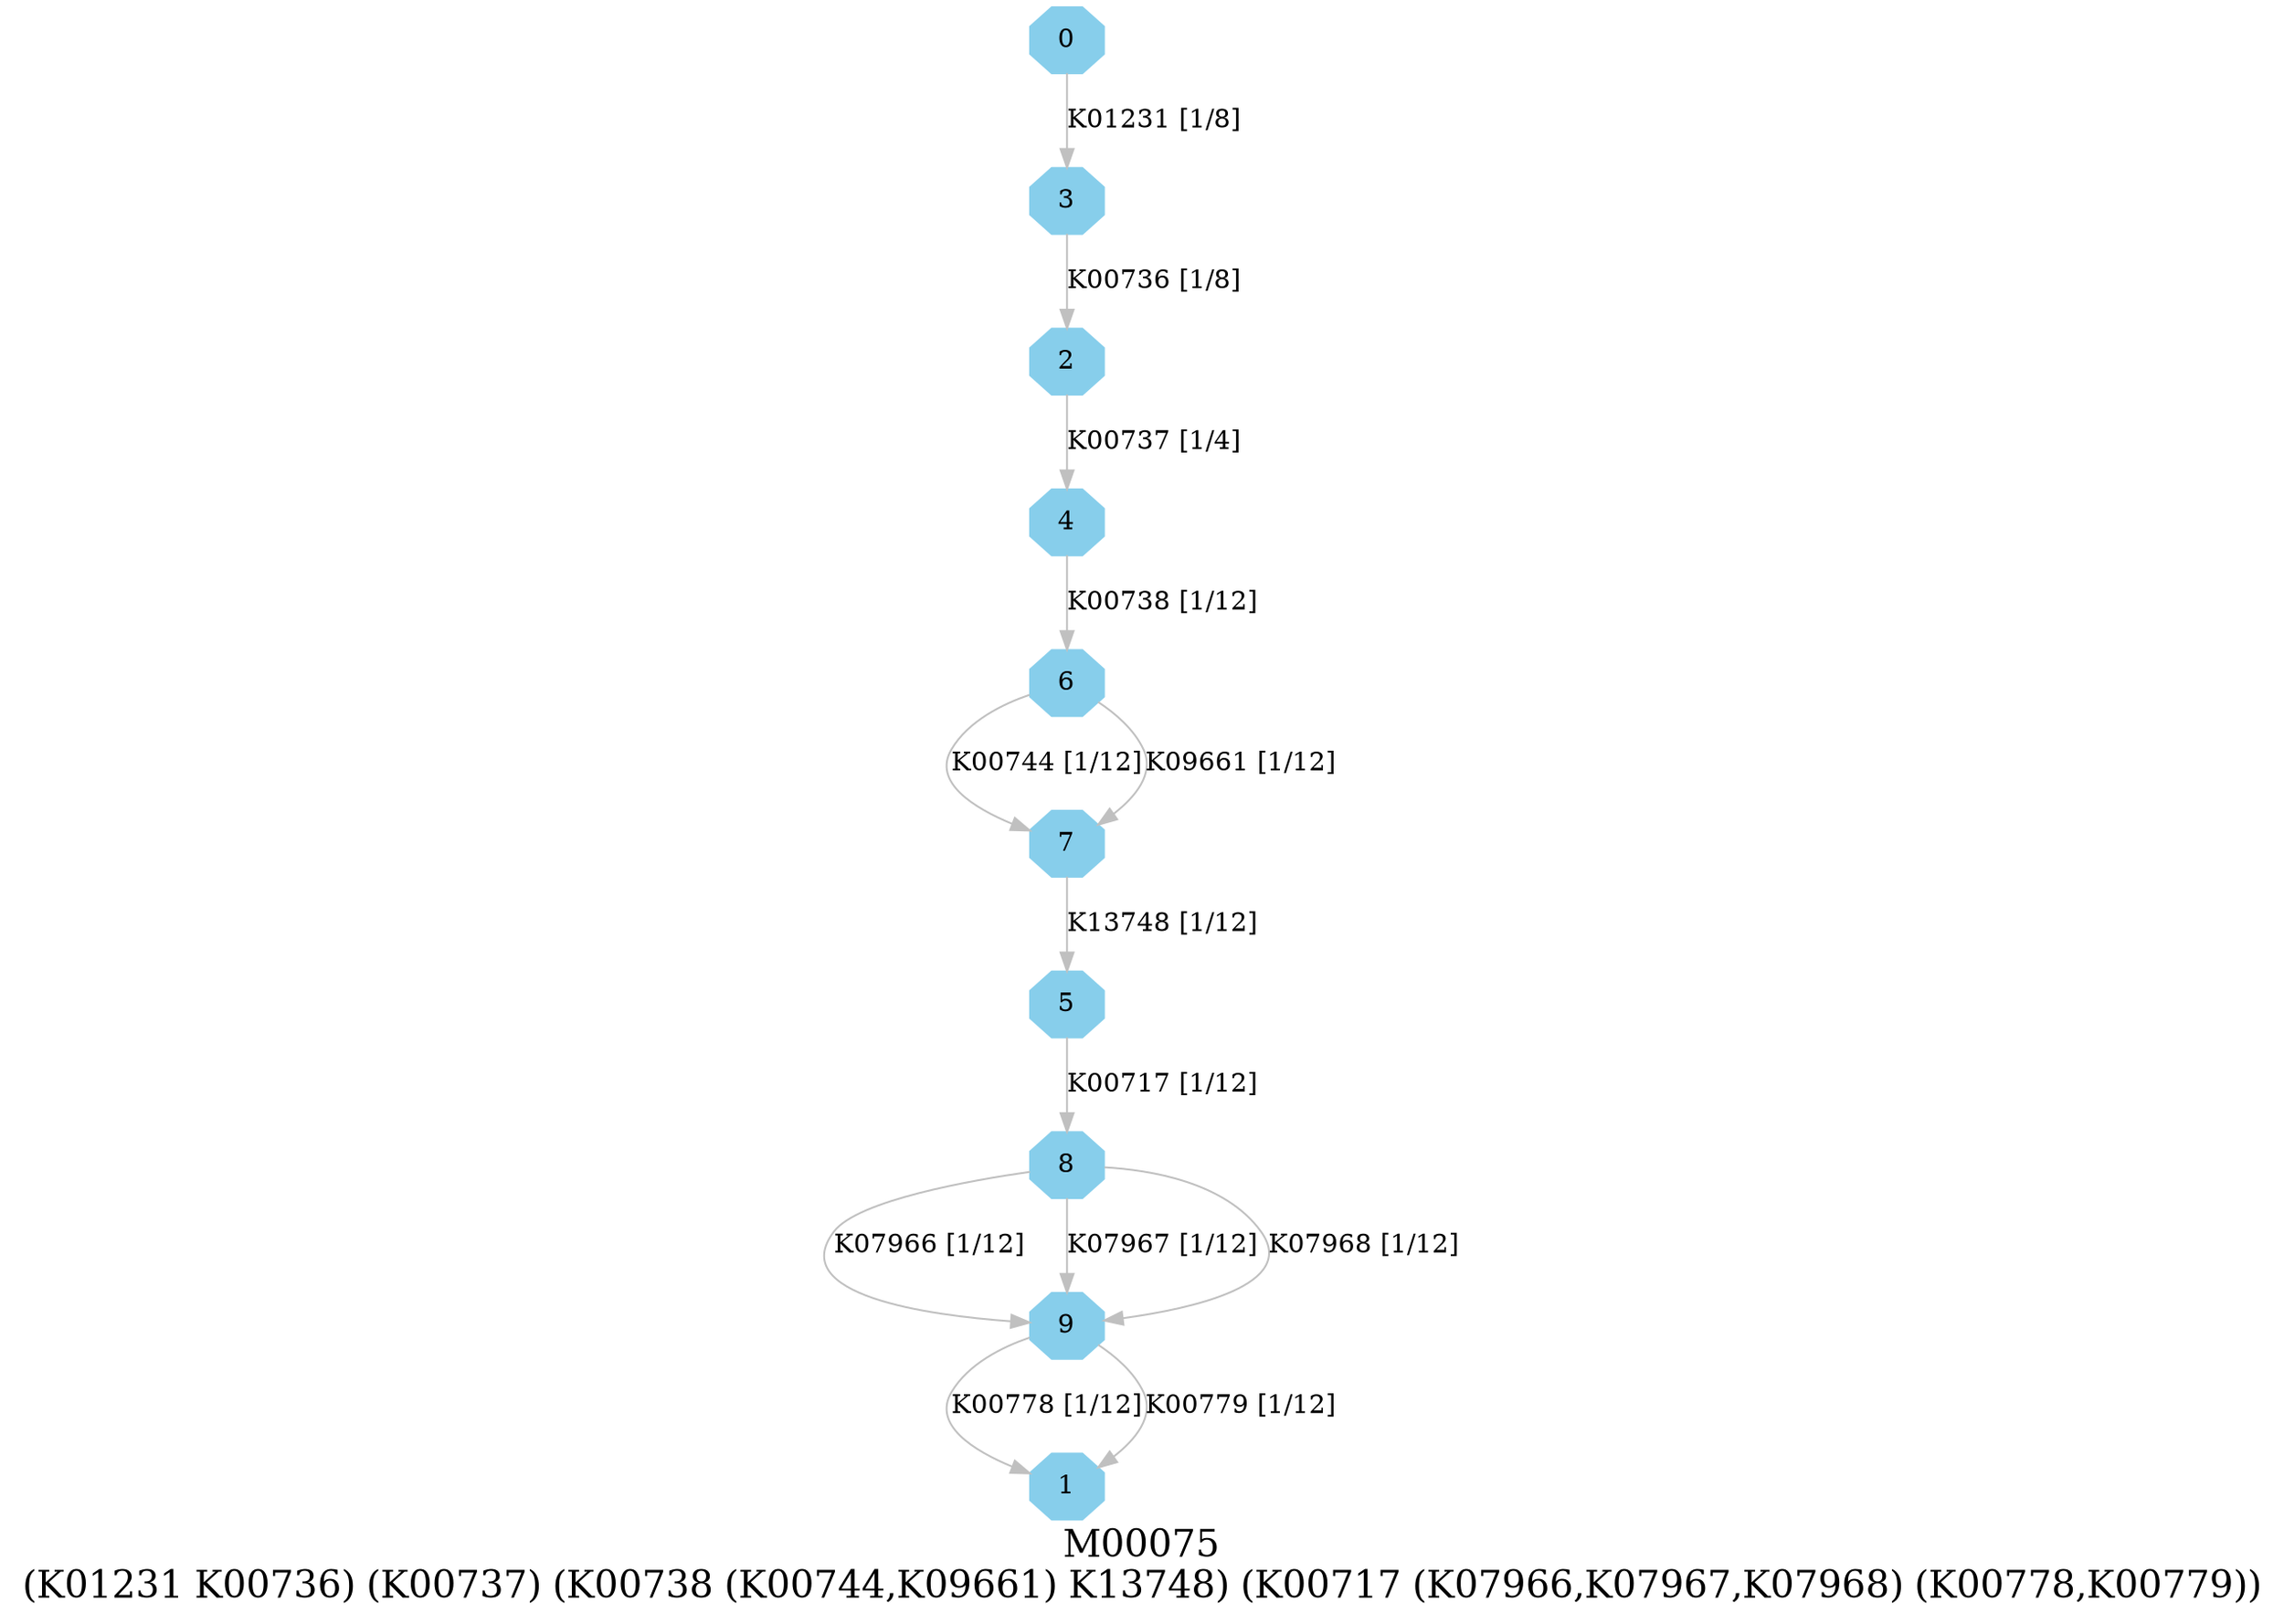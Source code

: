 digraph G {
graph [label="M00075
(K01231 K00736) (K00737) (K00738 (K00744,K09661) K13748) (K00717 (K07966,K07967,K07968) (K00778,K00779))",fontsize=20];
node [shape=box,style=filled];
edge [len=3,color=grey];
{node [width=.3,height=.3,shape=octagon,style=filled,color=skyblue] 0 1 2 3 4 5 6 7 8 9 }
0 -> 3 [label="K01231 [1/8]"];
2 -> 4 [label="K00737 [1/4]"];
3 -> 2 [label="K00736 [1/8]"];
4 -> 6 [label="K00738 [1/12]"];
5 -> 8 [label="K00717 [1/12]"];
6 -> 7 [label="K00744 [1/12]"];
6 -> 7 [label="K09661 [1/12]"];
7 -> 5 [label="K13748 [1/12]"];
8 -> 9 [label="K07966 [1/12]"];
8 -> 9 [label="K07967 [1/12]"];
8 -> 9 [label="K07968 [1/12]"];
9 -> 1 [label="K00778 [1/12]"];
9 -> 1 [label="K00779 [1/12]"];
}